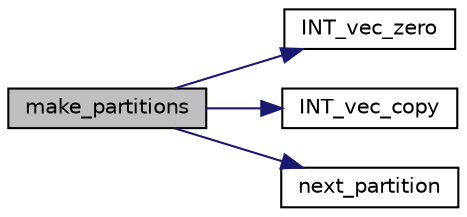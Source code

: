 digraph "make_partitions"
{
  edge [fontname="Helvetica",fontsize="10",labelfontname="Helvetica",labelfontsize="10"];
  node [fontname="Helvetica",fontsize="10",shape=record];
  rankdir="LR";
  Node14 [label="make_partitions",height=0.2,width=0.4,color="black", fillcolor="grey75", style="filled", fontcolor="black"];
  Node14 -> Node15 [color="midnightblue",fontsize="10",style="solid",fontname="Helvetica"];
  Node15 [label="INT_vec_zero",height=0.2,width=0.4,color="black", fillcolor="white", style="filled",URL="$df/dbf/sajeeb_8_c.html#aa8c9c7977203577026080f546fe4980f"];
  Node14 -> Node16 [color="midnightblue",fontsize="10",style="solid",fontname="Helvetica"];
  Node16 [label="INT_vec_copy",height=0.2,width=0.4,color="black", fillcolor="white", style="filled",URL="$df/dbf/sajeeb_8_c.html#ac2d875e27e009af6ec04d17254d11075"];
  Node14 -> Node17 [color="midnightblue",fontsize="10",style="solid",fontname="Helvetica"];
  Node17 [label="next_partition",height=0.2,width=0.4,color="black", fillcolor="white", style="filled",URL="$d7/de5/conjugacy__classes__sym__n_8_c.html#a1cc81054807e5c72ff35f4b82ff48fcb"];
}

